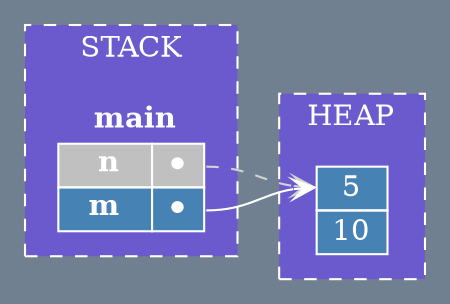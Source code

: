 digraph{
      bgcolor="slategrey";
      rankdir= LR;

      subgraph cluster_0 {
            fontcolor = "white";
            color = "white";
            style = dashed;
            label = "HEAP";
            bgcolor = "slateblue";
            
            nodeA [
                  fontcolor="white"; 
                  shape=plaintext; 
                  label=<
                        <table border="0" cellborder="1" cellspacing="0" 
                        color="white" bgcolor="steelblue">
                              <tr>
                                    <td port="f0"> 5 </td>
                              </tr>
                              <tr>
                                    <td> 10 </td>
                              </tr>
                        </table>
                  >
            ];
      } 

      subgraph cluster_1 {
            fontcolor = "white";
            color = "white";
            style = dashed;
            label = "STACK";
            bgcolor = "slateblue";
            
            nodeB [
                  fontcolor="white"; 
                  shape=plaintext; 
                  label=<
                        <table border="0" cellborder="1" cellspacing="0" 
                        color="slateblue">
                              <tr>
                              <td colspan="2"> <b>  main </b> </td>
                              </tr>
                              <tr>
                                    <td bgcolor="grey" color="white"> <b>  n </b> </td>
                                    <td bgcolor="grey" color="white" port="f1" > ⏺ </td>
                              </tr>
                              <tr>
                                    <td color="white" bgcolor="steelblue"> <b> m </b> </td>
                                    <td color="white" bgcolor="steelblue" port="f2"> ⏺ </td> //
                              </tr>
                        </table>
                  >
            ];
      }

      nodeB:f1 -> nodeA:f0 [arrowhead=vee, color=lightgrey, style=dashed];
      nodeB:f2 -> nodeA:f0 [arrowhead=vee, color=white];
}